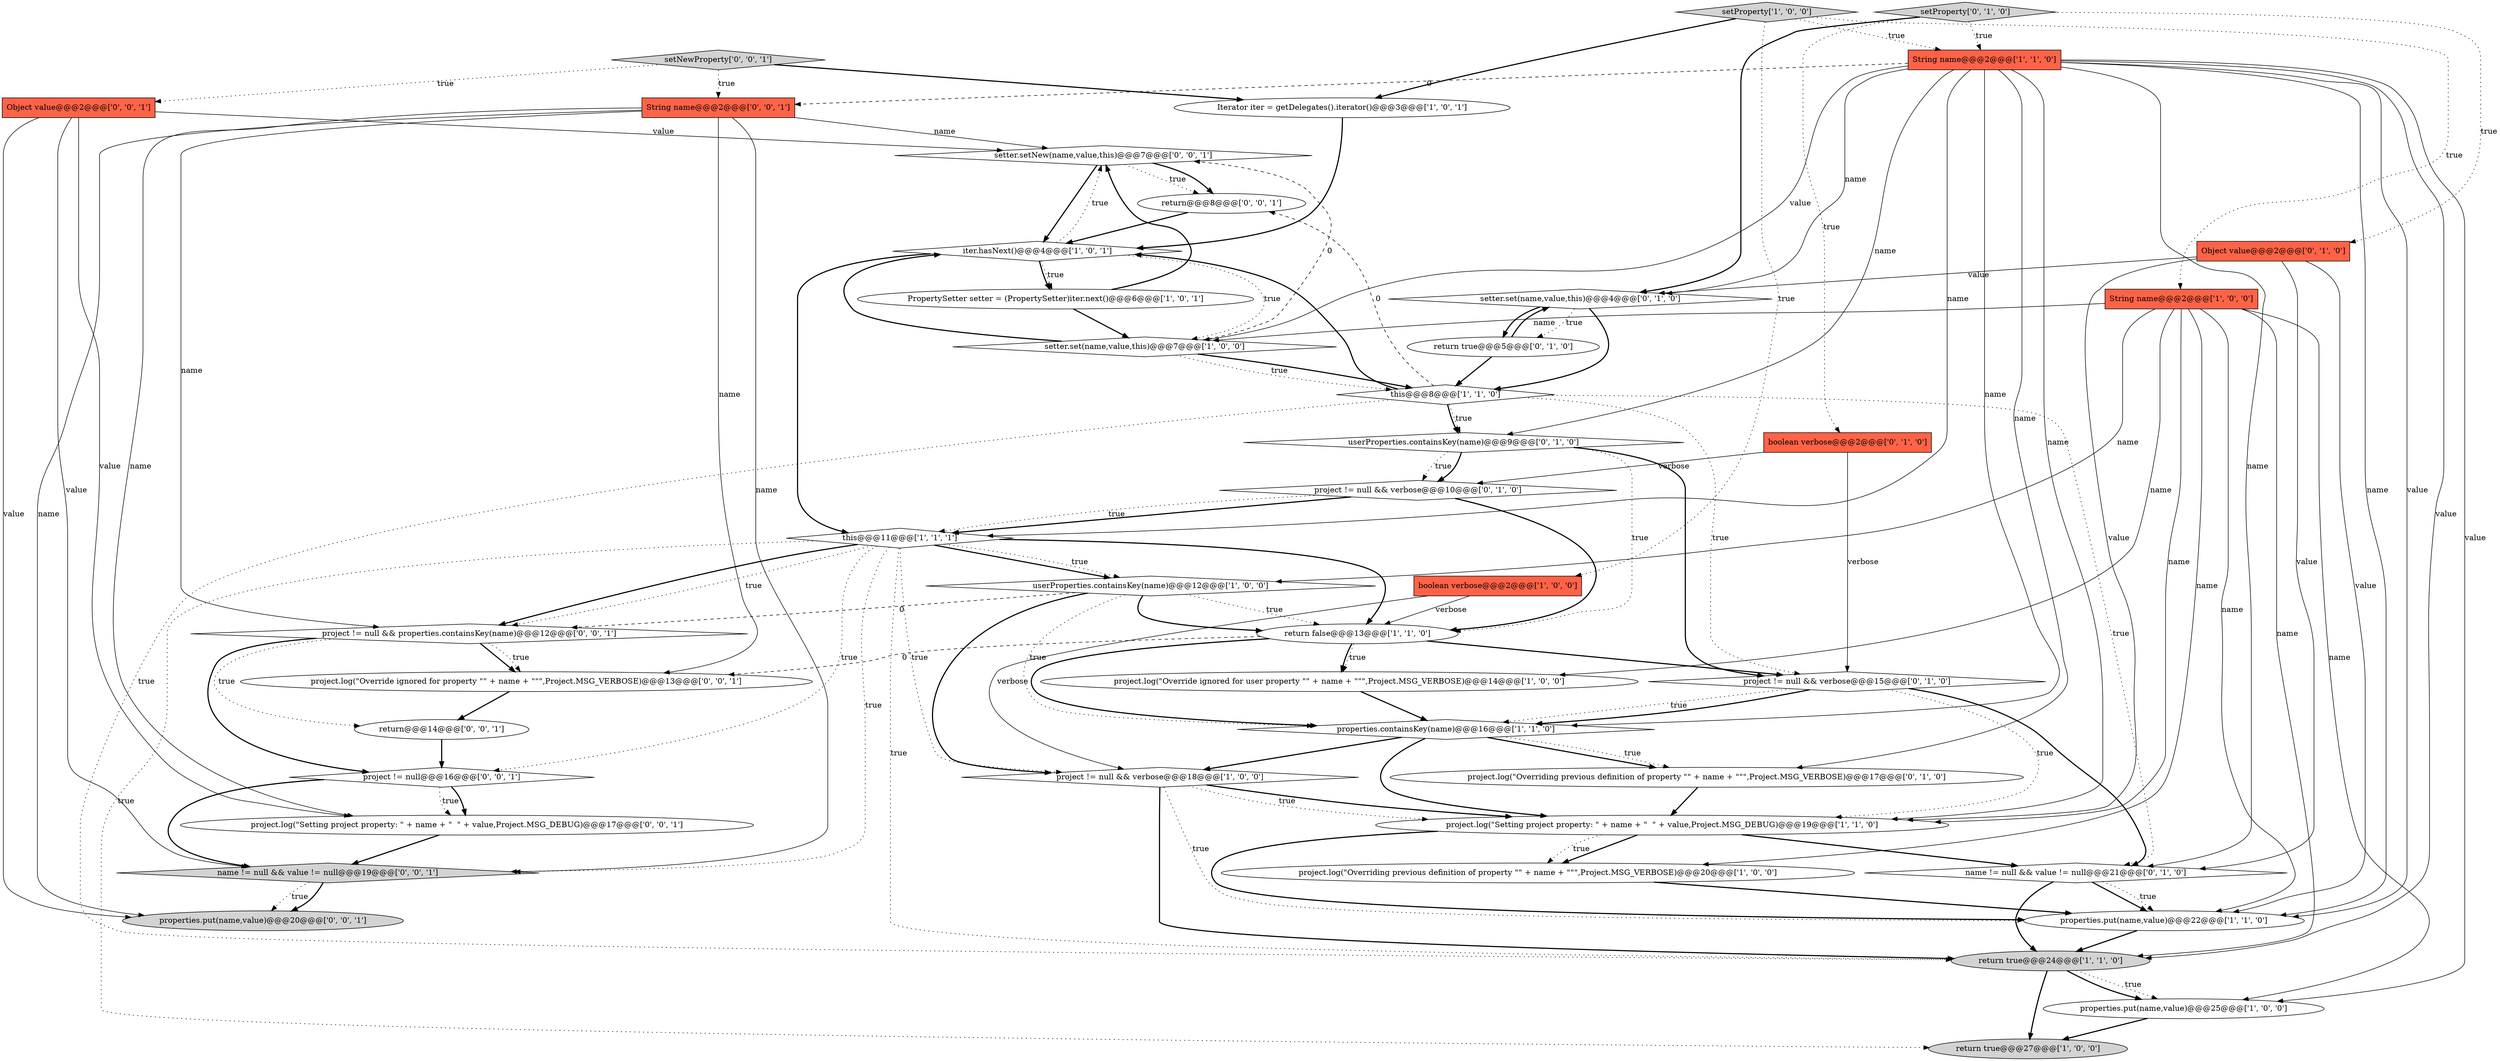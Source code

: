digraph {
16 [style = filled, label = "return true@@@27@@@['1', '0', '0']", fillcolor = lightgray, shape = ellipse image = "AAA0AAABBB1BBB"];
42 [style = filled, label = "properties.put(name,value)@@@20@@@['0', '0', '1']", fillcolor = lightgray, shape = ellipse image = "AAA0AAABBB3BBB"];
3 [style = filled, label = "userProperties.containsKey(name)@@@12@@@['1', '0', '0']", fillcolor = white, shape = diamond image = "AAA0AAABBB1BBB"];
6 [style = filled, label = "this@@@8@@@['1', '1', '0']", fillcolor = white, shape = diamond image = "AAA0AAABBB1BBB"];
20 [style = filled, label = "setProperty['1', '0', '0']", fillcolor = lightgray, shape = diamond image = "AAA0AAABBB1BBB"];
23 [style = filled, label = "return true@@@5@@@['0', '1', '0']", fillcolor = white, shape = ellipse image = "AAA0AAABBB2BBB"];
13 [style = filled, label = "project.log(\"Override ignored for user property \"\" + name + \"\"\",Project.MSG_VERBOSE)@@@14@@@['1', '0', '0']", fillcolor = white, shape = ellipse image = "AAA0AAABBB1BBB"];
38 [style = filled, label = "String name@@@2@@@['0', '0', '1']", fillcolor = tomato, shape = box image = "AAA0AAABBB3BBB"];
35 [style = filled, label = "project != null && properties.containsKey(name)@@@12@@@['0', '0', '1']", fillcolor = white, shape = diamond image = "AAA0AAABBB3BBB"];
37 [style = filled, label = "return@@@14@@@['0', '0', '1']", fillcolor = white, shape = ellipse image = "AAA0AAABBB3BBB"];
29 [style = filled, label = "project != null && verbose@@@15@@@['0', '1', '0']", fillcolor = white, shape = diamond image = "AAA0AAABBB2BBB"];
14 [style = filled, label = "this@@@11@@@['1', '1', '1']", fillcolor = white, shape = diamond image = "AAA0AAABBB1BBB"];
21 [style = filled, label = "Object value@@@2@@@['0', '1', '0']", fillcolor = tomato, shape = box image = "AAA0AAABBB2BBB"];
4 [style = filled, label = "PropertySetter setter = (PropertySetter)iter.next()@@@6@@@['1', '0', '1']", fillcolor = white, shape = ellipse image = "AAA0AAABBB1BBB"];
31 [style = filled, label = "return@@@8@@@['0', '0', '1']", fillcolor = white, shape = ellipse image = "AAA0AAABBB3BBB"];
40 [style = filled, label = "name != null && value != null@@@19@@@['0', '0', '1']", fillcolor = lightgray, shape = diamond image = "AAA0AAABBB3BBB"];
0 [style = filled, label = "setter.set(name,value,this)@@@7@@@['1', '0', '0']", fillcolor = white, shape = diamond image = "AAA0AAABBB1BBB"];
27 [style = filled, label = "project.log(\"Overriding previous definition of property \"\" + name + \"\"\",Project.MSG_VERBOSE)@@@17@@@['0', '1', '0']", fillcolor = white, shape = ellipse image = "AAA0AAABBB2BBB"];
39 [style = filled, label = "project.log(\"Setting project property: \" + name + \"  \" + value,Project.MSG_DEBUG)@@@17@@@['0', '0', '1']", fillcolor = white, shape = ellipse image = "AAA0AAABBB3BBB"];
41 [style = filled, label = "project.log(\"Override ignored for property \"\" + name + \"\"\",Project.MSG_VERBOSE)@@@13@@@['0', '0', '1']", fillcolor = white, shape = ellipse image = "AAA0AAABBB3BBB"];
18 [style = filled, label = "project != null && verbose@@@18@@@['1', '0', '0']", fillcolor = white, shape = diamond image = "AAA0AAABBB1BBB"];
8 [style = filled, label = "properties.containsKey(name)@@@16@@@['1', '1', '0']", fillcolor = white, shape = diamond image = "AAA0AAABBB1BBB"];
11 [style = filled, label = "String name@@@2@@@['1', '0', '0']", fillcolor = tomato, shape = box image = "AAA0AAABBB1BBB"];
17 [style = filled, label = "String name@@@2@@@['1', '1', '0']", fillcolor = tomato, shape = box image = "AAA0AAABBB1BBB"];
33 [style = filled, label = "setter.setNew(name,value,this)@@@7@@@['0', '0', '1']", fillcolor = white, shape = diamond image = "AAA0AAABBB3BBB"];
34 [style = filled, label = "setNewProperty['0', '0', '1']", fillcolor = lightgray, shape = diamond image = "AAA0AAABBB3BBB"];
10 [style = filled, label = "Iterator iter = getDelegates().iterator()@@@3@@@['1', '0', '1']", fillcolor = white, shape = ellipse image = "AAA0AAABBB1BBB"];
1 [style = filled, label = "project.log(\"Overriding previous definition of property \"\" + name + \"\"\",Project.MSG_VERBOSE)@@@20@@@['1', '0', '0']", fillcolor = white, shape = ellipse image = "AAA0AAABBB1BBB"];
22 [style = filled, label = "boolean verbose@@@2@@@['0', '1', '0']", fillcolor = tomato, shape = box image = "AAA0AAABBB2BBB"];
5 [style = filled, label = "iter.hasNext()@@@4@@@['1', '0', '1']", fillcolor = white, shape = diamond image = "AAA0AAABBB1BBB"];
7 [style = filled, label = "properties.put(name,value)@@@25@@@['1', '0', '0']", fillcolor = white, shape = ellipse image = "AAA0AAABBB1BBB"];
25 [style = filled, label = "name != null && value != null@@@21@@@['0', '1', '0']", fillcolor = white, shape = diamond image = "AAA0AAABBB2BBB"];
9 [style = filled, label = "boolean verbose@@@2@@@['1', '0', '0']", fillcolor = tomato, shape = box image = "AAA0AAABBB1BBB"];
32 [style = filled, label = "Object value@@@2@@@['0', '0', '1']", fillcolor = tomato, shape = box image = "AAA0AAABBB3BBB"];
26 [style = filled, label = "userProperties.containsKey(name)@@@9@@@['0', '1', '0']", fillcolor = white, shape = diamond image = "AAA0AAABBB2BBB"];
36 [style = filled, label = "project != null@@@16@@@['0', '0', '1']", fillcolor = white, shape = diamond image = "AAA0AAABBB3BBB"];
15 [style = filled, label = "return true@@@24@@@['1', '1', '0']", fillcolor = lightgray, shape = ellipse image = "AAA0AAABBB1BBB"];
28 [style = filled, label = "setter.set(name,value,this)@@@4@@@['0', '1', '0']", fillcolor = white, shape = diamond image = "AAA0AAABBB2BBB"];
19 [style = filled, label = "project.log(\"Setting project property: \" + name + \"  \" + value,Project.MSG_DEBUG)@@@19@@@['1', '1', '0']", fillcolor = white, shape = ellipse image = "AAA0AAABBB1BBB"];
30 [style = filled, label = "project != null && verbose@@@10@@@['0', '1', '0']", fillcolor = white, shape = diamond image = "AAA0AAABBB2BBB"];
2 [style = filled, label = "properties.put(name,value)@@@22@@@['1', '1', '0']", fillcolor = white, shape = ellipse image = "AAA0AAABBB1BBB"];
24 [style = filled, label = "setProperty['0', '1', '0']", fillcolor = lightgray, shape = diamond image = "AAA0AAABBB2BBB"];
12 [style = filled, label = "return false@@@13@@@['1', '1', '0']", fillcolor = white, shape = ellipse image = "AAA0AAABBB1BBB"];
11->0 [style = solid, label="name"];
17->27 [style = solid, label="name"];
14->3 [style = bold, label=""];
21->2 [style = solid, label="value"];
28->6 [style = bold, label=""];
11->2 [style = solid, label="name"];
38->41 [style = solid, label="name"];
14->35 [style = bold, label=""];
20->11 [style = dotted, label="true"];
35->41 [style = bold, label=""];
17->8 [style = solid, label="name"];
32->42 [style = solid, label="value"];
24->17 [style = dotted, label="true"];
26->12 [style = dotted, label="true"];
17->15 [style = solid, label="value"];
17->26 [style = solid, label="name"];
15->7 [style = dotted, label="true"];
0->6 [style = dotted, label="true"];
29->8 [style = dotted, label="true"];
3->18 [style = bold, label=""];
23->28 [style = bold, label=""];
19->1 [style = bold, label=""];
6->26 [style = dotted, label="true"];
11->19 [style = solid, label="name"];
21->28 [style = solid, label="value"];
36->39 [style = dotted, label="true"];
26->30 [style = dotted, label="true"];
22->30 [style = solid, label="verbose"];
2->15 [style = bold, label=""];
7->16 [style = bold, label=""];
14->3 [style = dotted, label="true"];
25->15 [style = bold, label=""];
17->2 [style = solid, label="name"];
38->39 [style = solid, label="name"];
30->14 [style = bold, label=""];
27->19 [style = bold, label=""];
35->37 [style = dotted, label="true"];
38->33 [style = solid, label="name"];
8->27 [style = bold, label=""];
24->21 [style = dotted, label="true"];
32->39 [style = solid, label="value"];
14->18 [style = dotted, label="true"];
6->15 [style = dotted, label="true"];
11->15 [style = solid, label="name"];
24->28 [style = bold, label=""];
11->3 [style = solid, label="name"];
37->36 [style = bold, label=""];
11->7 [style = solid, label="name"];
21->25 [style = solid, label="value"];
8->18 [style = bold, label=""];
17->0 [style = solid, label="value"];
31->5 [style = bold, label=""];
41->37 [style = bold, label=""];
18->15 [style = bold, label=""];
17->14 [style = solid, label="name"];
18->19 [style = bold, label=""];
6->31 [style = dashed, label="0"];
5->33 [style = dotted, label="true"];
19->2 [style = bold, label=""];
38->42 [style = solid, label="name"];
21->19 [style = solid, label="value"];
25->2 [style = bold, label=""];
19->25 [style = bold, label=""];
5->4 [style = dotted, label="true"];
4->0 [style = bold, label=""];
34->38 [style = dotted, label="true"];
38->35 [style = solid, label="name"];
12->29 [style = bold, label=""];
11->1 [style = solid, label="name"];
6->29 [style = dotted, label="true"];
24->22 [style = dotted, label="true"];
0->33 [style = dashed, label="0"];
6->25 [style = dotted, label="true"];
28->23 [style = dotted, label="true"];
29->19 [style = dotted, label="true"];
40->42 [style = dotted, label="true"];
33->31 [style = dotted, label="true"];
19->1 [style = dotted, label="true"];
36->40 [style = bold, label=""];
6->26 [style = bold, label=""];
3->35 [style = dashed, label="0"];
20->9 [style = dotted, label="true"];
20->17 [style = dotted, label="true"];
18->19 [style = dotted, label="true"];
5->0 [style = dotted, label="true"];
3->12 [style = bold, label=""];
33->5 [style = bold, label=""];
4->33 [style = bold, label=""];
17->38 [style = dashed, label="0"];
32->33 [style = solid, label="value"];
36->39 [style = bold, label=""];
12->41 [style = dashed, label="0"];
30->14 [style = dotted, label="true"];
14->40 [style = dotted, label="true"];
14->16 [style = dotted, label="true"];
12->13 [style = bold, label=""];
6->5 [style = bold, label=""];
9->18 [style = solid, label="verbose"];
38->40 [style = solid, label="name"];
30->12 [style = bold, label=""];
12->13 [style = dotted, label="true"];
10->5 [style = bold, label=""];
9->12 [style = solid, label="verbose"];
28->23 [style = bold, label=""];
12->8 [style = bold, label=""];
39->40 [style = bold, label=""];
23->6 [style = bold, label=""];
5->4 [style = bold, label=""];
35->41 [style = dotted, label="true"];
1->2 [style = bold, label=""];
17->28 [style = solid, label="name"];
25->2 [style = dotted, label="true"];
18->2 [style = dotted, label="true"];
0->5 [style = bold, label=""];
34->32 [style = dotted, label="true"];
29->8 [style = bold, label=""];
15->7 [style = bold, label=""];
22->29 [style = solid, label="verbose"];
0->6 [style = bold, label=""];
8->19 [style = bold, label=""];
17->7 [style = solid, label="value"];
26->29 [style = bold, label=""];
17->19 [style = solid, label="name"];
29->25 [style = bold, label=""];
5->14 [style = bold, label=""];
15->16 [style = bold, label=""];
34->10 [style = bold, label=""];
14->36 [style = dotted, label="true"];
11->13 [style = solid, label="name"];
20->10 [style = bold, label=""];
26->30 [style = bold, label=""];
14->15 [style = dotted, label="true"];
17->2 [style = solid, label="value"];
17->25 [style = solid, label="name"];
3->12 [style = dotted, label="true"];
14->12 [style = bold, label=""];
33->31 [style = bold, label=""];
14->35 [style = dotted, label="true"];
35->36 [style = bold, label=""];
13->8 [style = bold, label=""];
8->27 [style = dotted, label="true"];
3->8 [style = dotted, label="true"];
32->40 [style = solid, label="value"];
40->42 [style = bold, label=""];
}
